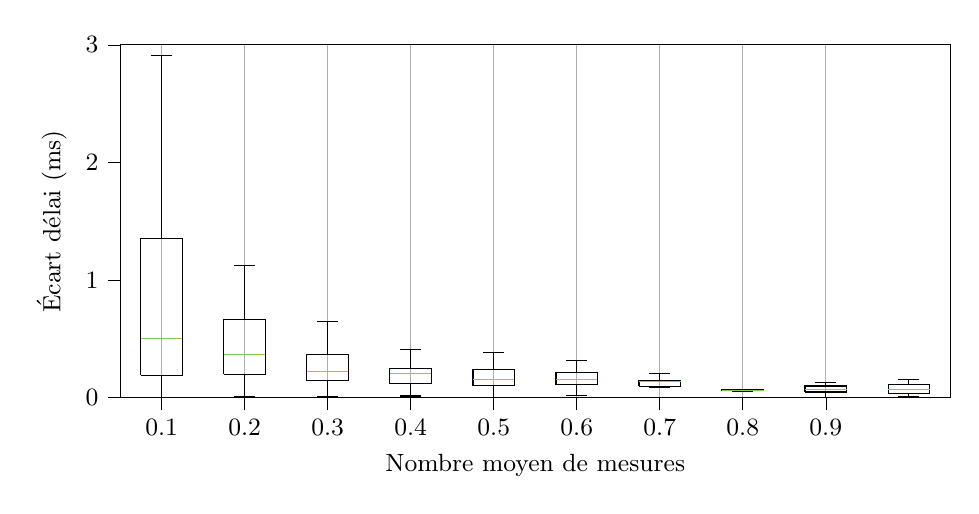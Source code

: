 % This file was created by tikzplotlib v0.9.1.
\begin{tikzpicture}

\definecolor{color0}{rgb}{0.525,0.8,0.302}

\begin{axis}[
height=0.5\linewidth,
label style={font=\small},
legend style={nodes={scale=0.8}},
tick align=outside,
tick label style={font=\small},
tick pos=left,
width=\linewidth,
x grid style={white!69.02!black},
xlabel={Nombre moyen de mesures},
xmajorgrids,
xmin=0.5, xmax=10.5,
xtick style={color=black},
xtick={1,2,3,4,5,6,7,8,9,109},
xticklabels={0.1,0.2,0.3,0.4,0.5,0.6,0.7,0.8,0.9,1.0},
y grid style={white!69.02!black},
ylabel={Écart délai (ms)},
ymin=0, ymax=3,
ytick style={color=black}
]
\addplot [black]
table {%
0.75 0.19
1.25 0.19
1.25 1.352
0.75 1.352
0.75 0.19
};
\addplot [black]
table {%
1 0.19
1 0.0
};
\addplot [black]
table {%
1 1.352
1 2.91
};
\addplot [black]
table {%
0.875 0.0
1.125 0.0
};
\addplot [black]
table {%
0.875 2.91
1.125 2.91
};
\addplot [black]
table {%
1.75 0.201
2.25 0.201
2.25 0.662
1.75 0.662
1.75 0.201
};
\addplot [black]
table {%
2 0.201
2 0.007
};
\addplot [black]
table {%
2 0.662
2 1.128
};
\addplot [black]
table {%
1.875 0.007
2.125 0.007
};
\addplot [black]
table {%
1.875 1.128
2.125 1.128
};
\addplot [black]
table {%
2.75 0.145
3.25 0.145
3.25 0.365
2.75 0.365
2.75 0.145
};
\addplot [black]
table {%
3 0.145
3 0.012
};
\addplot [black]
table {%
3 0.365
3 0.649
};
\addplot [black]
table {%
2.875 0.012
3.125 0.012
};
\addplot [black]
table {%
2.875 0.649
3.125 0.649
};
\addplot [black]
table {%
3.75 0.118
4.25 0.118
4.25 0.251
3.75 0.251
3.75 0.118
};
\addplot [black]
table {%
4 0.118
4 0.015
};
\addplot [black]
table {%
4 0.251
4 0.41
};
\addplot [black]
table {%
3.875 0.015
4.125 0.015
};
\addplot [black]
table {%
3.875 0.41
4.125 0.41
};
\addplot [black]
table {%
4.75 0.101
5.25 0.101
5.25 0.243
4.75 0.243
4.75 0.101
};
\addplot [black]
table {%
5 0.101
5 0.0
};
\addplot [black]
table {%
5 0.243
5 0.385
};
\addplot [black]
table {%
4.875 0.0
5.125 0.0
};
\addplot [black]
table {%
4.875 0.385
5.125 0.385
};
\addplot [black]
table {%
5.75 0.112
6.25 0.112
6.25 0.215
5.75 0.215
5.75 0.112
};
\addplot [black]
table {%
6 0.112
6 0.017
};
\addplot [black]
table {%
6 0.215
6 0.315
};
\addplot [black]
table {%
5.875 0.017
6.125 0.017
};
\addplot [black]
table {%
5.875 0.315
6.125 0.315
};
\addplot [black]
table {%
6.75 0.099
7.25 0.099
7.25 0.145
6.75 0.145
6.75 0.099
};
\addplot [black]
table {%
7 0.099
7 0.089
};
\addplot [black]
table {%
7 0.145
7 0.203
};
\addplot [black]
table {%
6.875 0.089
7.125 0.089
};
\addplot [black]
table {%
6.875 0.203
7.125 0.203
};
\addplot [black]
table {%
7.75 0.059
8.25 0.059
8.25 0.067
7.75 0.067
7.75 0.059
};
\addplot [black]
table {%
8 0.059
8 0.056
};
\addplot [black]
table {%
8 0.067
8 0.07
};
\addplot [black]
table {%
7.875 0.056
8.125 0.056
};
\addplot [black]
table {%
7.875 0.07
8.125 0.07
};
\addplot [black]
table {%
8.75 0.049
9.25 0.049
9.25 0.1
8.75 0.1
8.75 0.049
};
\addplot [black]
table {%
9 0.049
9 0.002
};
\addplot [black]
table {%
9 0.1
9 0.126
};
\addplot [black]
table {%
8.875 0.002
9.125 0.002
};
\addplot [black]
table {%
8.875 0.126
9.125 0.126
};
\addplot [black]
table {%
9.75 0.04
10.25 0.04
10.25 0.113
9.75 0.113
9.75 0.04
};
\addplot [black]
table {%
10 0.04
10 0.006
};
\addplot [black]
table {%
10 0.113
10 0.155
};
\addplot [black]
table {%
9.875 0.006
10.125 0.006
};
\addplot [black]
table {%
9.875 0.155
10.125 0.155
};
\addplot [color0]
table {%
0.75 0.505
1.25 0.505
};
\addplot [color0]
table {%
1.75 0.371
2.25 0.371
};
\addplot [color0]
table {%
2.75 0.22
3.25 0.22
};
\addplot [color0]
table {%
3.75 0.21
4.25 0.21
};
\addplot [color0]
table {%
4.75 0.158
5.25 0.158
};
\addplot [color0]
table {%
5.75 0.154
6.25 0.154
};
\addplot [color0]
table {%
6.75 0.135
7.25 0.135
};
\addplot [color0]
table {%
7.75 0.063
8.25 0.063
};
\addplot [color0]
table {%
8.75 0.067
9.25 0.067
};
\addplot [color0]
table {%
9.75 0.073
10.25 0.073
};
\end{axis}

\end{tikzpicture}
